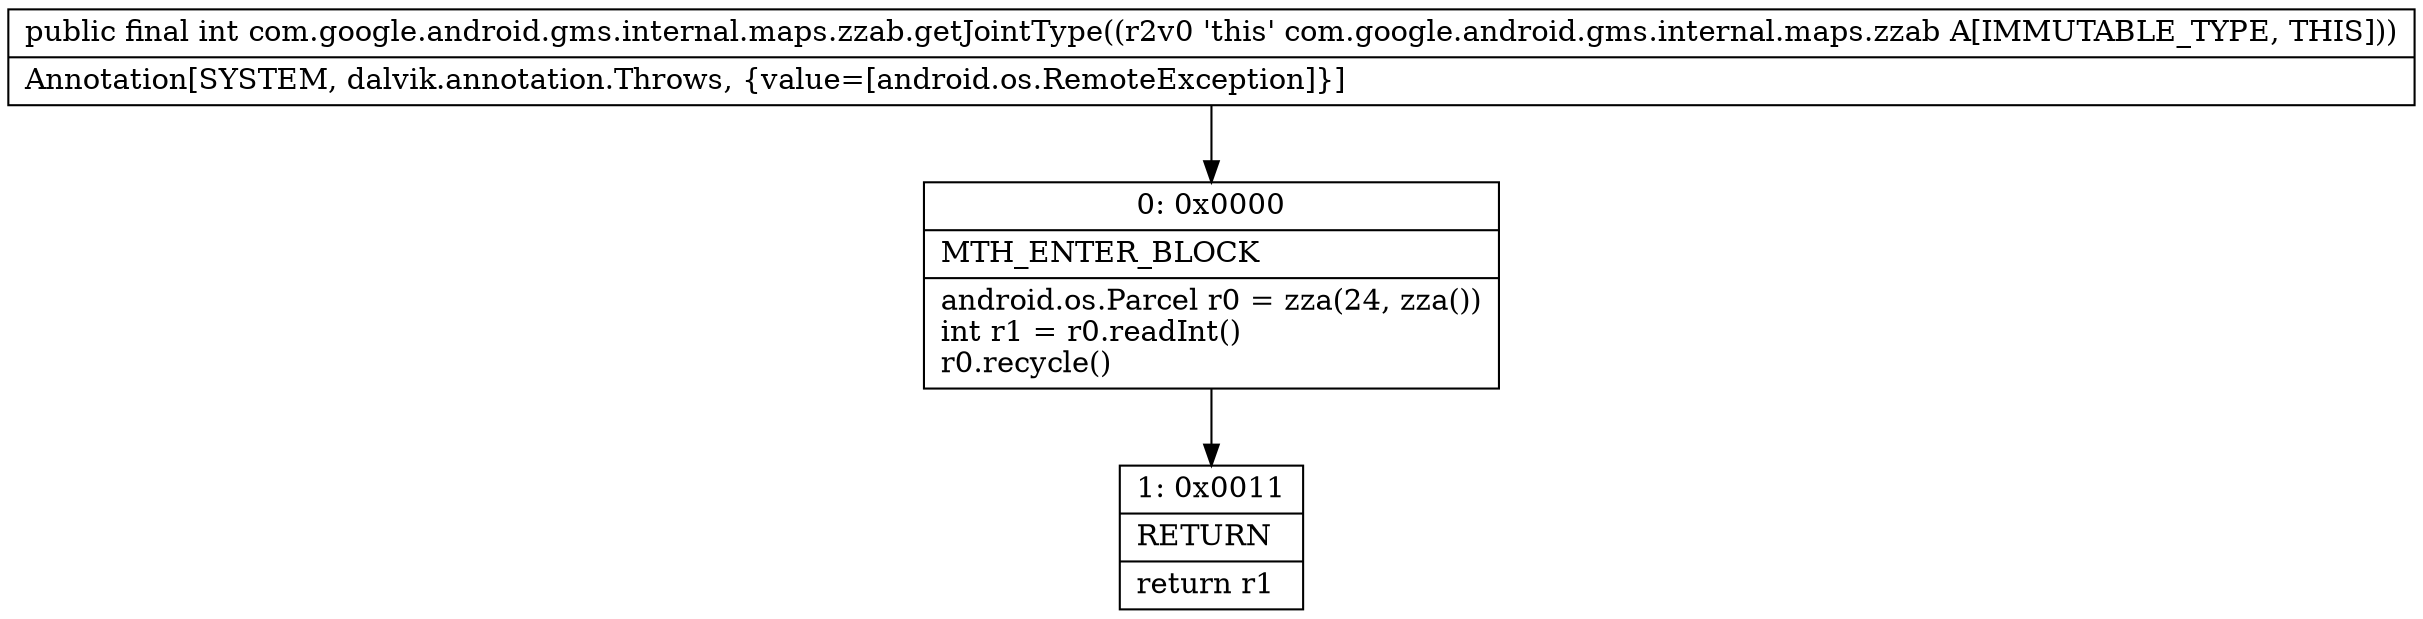 digraph "CFG forcom.google.android.gms.internal.maps.zzab.getJointType()I" {
Node_0 [shape=record,label="{0\:\ 0x0000|MTH_ENTER_BLOCK\l|android.os.Parcel r0 = zza(24, zza())\lint r1 = r0.readInt()\lr0.recycle()\l}"];
Node_1 [shape=record,label="{1\:\ 0x0011|RETURN\l|return r1\l}"];
MethodNode[shape=record,label="{public final int com.google.android.gms.internal.maps.zzab.getJointType((r2v0 'this' com.google.android.gms.internal.maps.zzab A[IMMUTABLE_TYPE, THIS]))  | Annotation[SYSTEM, dalvik.annotation.Throws, \{value=[android.os.RemoteException]\}]\l}"];
MethodNode -> Node_0;
Node_0 -> Node_1;
}

